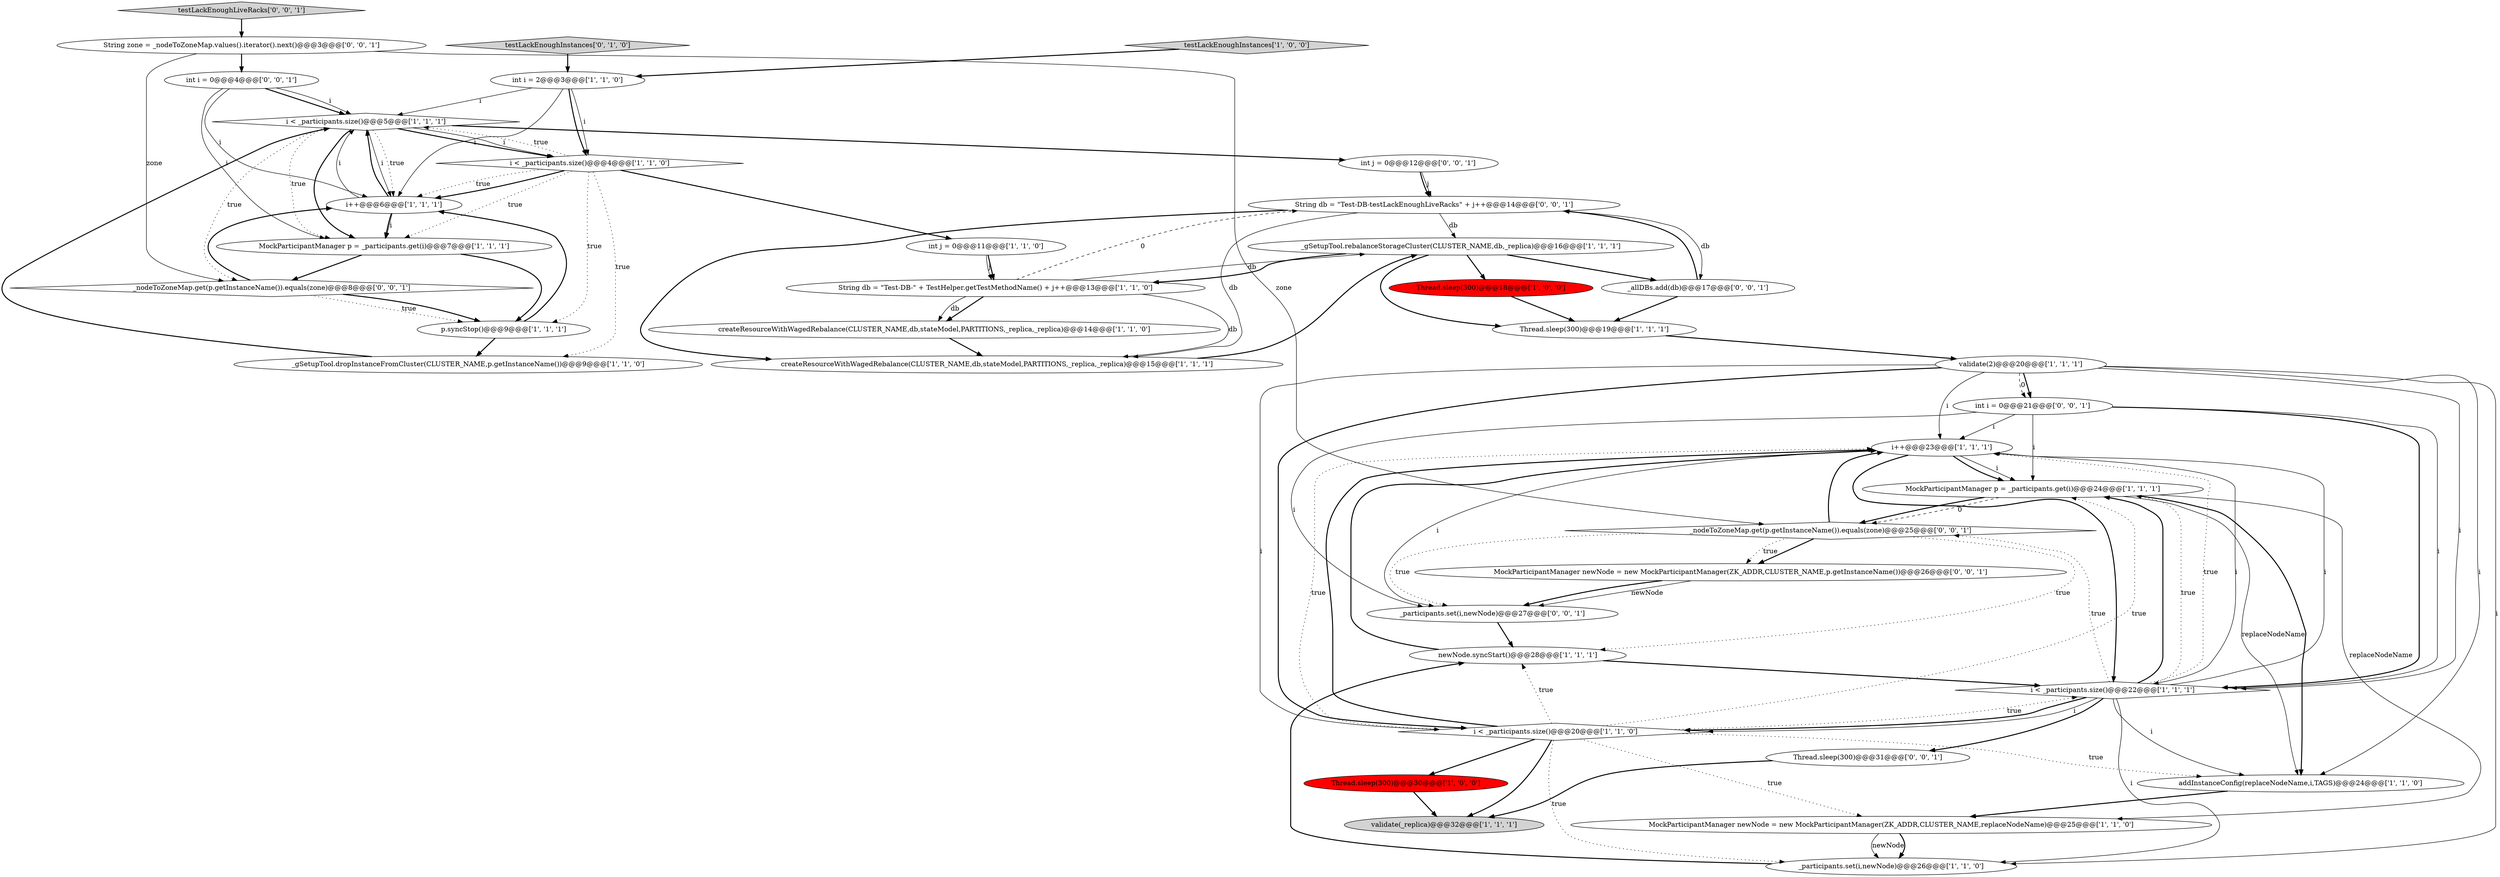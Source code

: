 digraph {
17 [style = filled, label = "i < _participants.size()@@@5@@@['1', '1', '1']", fillcolor = white, shape = diamond image = "AAA0AAABBB1BBB"];
1 [style = filled, label = "validate(_replica)@@@32@@@['1', '1', '1']", fillcolor = lightgray, shape = ellipse image = "AAA0AAABBB1BBB"];
12 [style = filled, label = "_gSetupTool.rebalanceStorageCluster(CLUSTER_NAME,db,_replica)@@@16@@@['1', '1', '1']", fillcolor = white, shape = ellipse image = "AAA0AAABBB1BBB"];
10 [style = filled, label = "createResourceWithWagedRebalance(CLUSTER_NAME,db,stateModel,PARTITIONS,_replica,_replica)@@@14@@@['1', '1', '0']", fillcolor = white, shape = ellipse image = "AAA0AAABBB1BBB"];
8 [style = filled, label = "int j = 0@@@11@@@['1', '1', '0']", fillcolor = white, shape = ellipse image = "AAA0AAABBB1BBB"];
28 [style = filled, label = "int j = 0@@@12@@@['0', '0', '1']", fillcolor = white, shape = ellipse image = "AAA0AAABBB3BBB"];
15 [style = filled, label = "Thread.sleep(300)@@@18@@@['1', '0', '0']", fillcolor = red, shape = ellipse image = "AAA1AAABBB1BBB"];
38 [style = filled, label = "_allDBs.add(db)@@@17@@@['0', '0', '1']", fillcolor = white, shape = ellipse image = "AAA0AAABBB3BBB"];
16 [style = filled, label = "Thread.sleep(300)@@@19@@@['1', '1', '1']", fillcolor = white, shape = ellipse image = "AAA0AAABBB1BBB"];
26 [style = filled, label = "testLackEnoughInstances['0', '1', '0']", fillcolor = lightgray, shape = diamond image = "AAA0AAABBB2BBB"];
36 [style = filled, label = "_nodeToZoneMap.get(p.getInstanceName()).equals(zone)@@@25@@@['0', '0', '1']", fillcolor = white, shape = diamond image = "AAA0AAABBB3BBB"];
27 [style = filled, label = "String zone = _nodeToZoneMap.values().iterator().next()@@@3@@@['0', '0', '1']", fillcolor = white, shape = ellipse image = "AAA0AAABBB3BBB"];
5 [style = filled, label = "i++@@@23@@@['1', '1', '1']", fillcolor = white, shape = ellipse image = "AAA0AAABBB1BBB"];
25 [style = filled, label = "MockParticipantManager newNode = new MockParticipantManager(ZK_ADDR,CLUSTER_NAME,replaceNodeName)@@@25@@@['1', '1', '0']", fillcolor = white, shape = ellipse image = "AAA0AAABBB1BBB"];
29 [style = filled, label = "testLackEnoughLiveRacks['0', '0', '1']", fillcolor = lightgray, shape = diamond image = "AAA0AAABBB3BBB"];
7 [style = filled, label = "i++@@@6@@@['1', '1', '1']", fillcolor = white, shape = ellipse image = "AAA0AAABBB1BBB"];
13 [style = filled, label = "String db = \"Test-DB-\" + TestHelper.getTestMethodName() + j++@@@13@@@['1', '1', '0']", fillcolor = white, shape = ellipse image = "AAA0AAABBB1BBB"];
21 [style = filled, label = "MockParticipantManager p = _participants.get(i)@@@24@@@['1', '1', '1']", fillcolor = white, shape = ellipse image = "AAA0AAABBB1BBB"];
9 [style = filled, label = "i < _participants.size()@@@4@@@['1', '1', '0']", fillcolor = white, shape = diamond image = "AAA0AAABBB1BBB"];
18 [style = filled, label = "i < _participants.size()@@@20@@@['1', '1', '0']", fillcolor = white, shape = diamond image = "AAA0AAABBB1BBB"];
24 [style = filled, label = "validate(2)@@@20@@@['1', '1', '1']", fillcolor = white, shape = ellipse image = "AAA0AAABBB1BBB"];
32 [style = filled, label = "int i = 0@@@4@@@['0', '0', '1']", fillcolor = white, shape = ellipse image = "AAA0AAABBB3BBB"];
20 [style = filled, label = "p.syncStop()@@@9@@@['1', '1', '1']", fillcolor = white, shape = ellipse image = "AAA0AAABBB1BBB"];
0 [style = filled, label = "i < _participants.size()@@@22@@@['1', '1', '1']", fillcolor = white, shape = diamond image = "AAA0AAABBB1BBB"];
2 [style = filled, label = "MockParticipantManager p = _participants.get(i)@@@7@@@['1', '1', '1']", fillcolor = white, shape = ellipse image = "AAA0AAABBB1BBB"];
14 [style = filled, label = "addInstanceConfig(replaceNodeName,i,TAGS)@@@24@@@['1', '1', '0']", fillcolor = white, shape = ellipse image = "AAA0AAABBB1BBB"];
11 [style = filled, label = "createResourceWithWagedRebalance(CLUSTER_NAME,db,stateModel,PARTITIONS,_replica,_replica)@@@15@@@['1', '1', '1']", fillcolor = white, shape = ellipse image = "AAA0AAABBB1BBB"];
31 [style = filled, label = "_participants.set(i,newNode)@@@27@@@['0', '0', '1']", fillcolor = white, shape = ellipse image = "AAA0AAABBB3BBB"];
37 [style = filled, label = "Thread.sleep(300)@@@31@@@['0', '0', '1']", fillcolor = white, shape = ellipse image = "AAA0AAABBB3BBB"];
23 [style = filled, label = "newNode.syncStart()@@@28@@@['1', '1', '1']", fillcolor = white, shape = ellipse image = "AAA0AAABBB1BBB"];
33 [style = filled, label = "MockParticipantManager newNode = new MockParticipantManager(ZK_ADDR,CLUSTER_NAME,p.getInstanceName())@@@26@@@['0', '0', '1']", fillcolor = white, shape = ellipse image = "AAA0AAABBB3BBB"];
3 [style = filled, label = "Thread.sleep(300)@@@30@@@['1', '0', '0']", fillcolor = red, shape = ellipse image = "AAA1AAABBB1BBB"];
4 [style = filled, label = "testLackEnoughInstances['1', '0', '0']", fillcolor = lightgray, shape = diamond image = "AAA0AAABBB1BBB"];
34 [style = filled, label = "int i = 0@@@21@@@['0', '0', '1']", fillcolor = white, shape = ellipse image = "AAA0AAABBB3BBB"];
22 [style = filled, label = "int i = 2@@@3@@@['1', '1', '0']", fillcolor = white, shape = ellipse image = "AAA0AAABBB1BBB"];
35 [style = filled, label = "_nodeToZoneMap.get(p.getInstanceName()).equals(zone)@@@8@@@['0', '0', '1']", fillcolor = white, shape = diamond image = "AAA0AAABBB3BBB"];
19 [style = filled, label = "_participants.set(i,newNode)@@@26@@@['1', '1', '0']", fillcolor = white, shape = ellipse image = "AAA0AAABBB1BBB"];
6 [style = filled, label = "_gSetupTool.dropInstanceFromCluster(CLUSTER_NAME,p.getInstanceName())@@@9@@@['1', '1', '0']", fillcolor = white, shape = ellipse image = "AAA0AAABBB1BBB"];
30 [style = filled, label = "String db = \"Test-DB-testLackEnoughLiveRacks\" + j++@@@14@@@['0', '0', '1']", fillcolor = white, shape = ellipse image = "AAA0AAABBB3BBB"];
2->35 [style = bold, label=""];
35->20 [style = dotted, label="true"];
18->3 [style = bold, label=""];
27->32 [style = bold, label=""];
14->25 [style = bold, label=""];
0->5 [style = dotted, label="true"];
0->18 [style = solid, label="i"];
17->9 [style = bold, label=""];
17->35 [style = dotted, label="true"];
24->34 [style = bold, label=""];
25->19 [style = solid, label="newNode"];
17->7 [style = solid, label="i"];
9->7 [style = bold, label=""];
36->33 [style = bold, label=""];
26->22 [style = bold, label=""];
22->9 [style = solid, label="i"];
7->17 [style = solid, label="i"];
30->11 [style = bold, label=""];
12->38 [style = bold, label=""];
5->31 [style = solid, label="i"];
38->30 [style = bold, label=""];
21->36 [style = bold, label=""];
0->21 [style = dotted, label="true"];
5->0 [style = bold, label=""];
25->19 [style = bold, label=""];
17->2 [style = dotted, label="true"];
34->21 [style = solid, label="i"];
35->7 [style = bold, label=""];
10->11 [style = bold, label=""];
18->23 [style = dotted, label="true"];
2->20 [style = bold, label=""];
28->30 [style = bold, label=""];
35->20 [style = bold, label=""];
13->12 [style = solid, label="db"];
37->1 [style = bold, label=""];
22->9 [style = bold, label=""];
24->18 [style = solid, label="i"];
11->12 [style = bold, label=""];
0->21 [style = bold, label=""];
9->8 [style = bold, label=""];
24->18 [style = bold, label=""];
21->36 [style = dashed, label="0"];
36->31 [style = dotted, label="true"];
34->0 [style = bold, label=""];
5->21 [style = bold, label=""];
29->27 [style = bold, label=""];
13->11 [style = solid, label="db"];
17->2 [style = bold, label=""];
24->14 [style = solid, label="i"];
18->1 [style = bold, label=""];
7->2 [style = bold, label=""];
18->0 [style = dotted, label="true"];
18->5 [style = dotted, label="true"];
30->12 [style = solid, label="db"];
20->7 [style = bold, label=""];
4->22 [style = bold, label=""];
32->17 [style = bold, label=""];
24->34 [style = dashed, label="0"];
6->17 [style = bold, label=""];
13->10 [style = bold, label=""];
30->11 [style = solid, label="db"];
21->14 [style = solid, label="replaceNodeName"];
7->17 [style = bold, label=""];
13->10 [style = solid, label="db"];
23->5 [style = bold, label=""];
3->1 [style = bold, label=""];
7->2 [style = solid, label="i"];
16->24 [style = bold, label=""];
38->16 [style = bold, label=""];
18->21 [style = dotted, label="true"];
18->19 [style = dotted, label="true"];
34->0 [style = solid, label="i"];
23->0 [style = bold, label=""];
12->13 [style = bold, label=""];
27->35 [style = solid, label="zone"];
9->20 [style = dotted, label="true"];
0->18 [style = bold, label=""];
36->5 [style = bold, label=""];
9->7 [style = dotted, label="true"];
36->23 [style = dotted, label="true"];
8->13 [style = bold, label=""];
21->14 [style = bold, label=""];
22->17 [style = solid, label="i"];
36->33 [style = dotted, label="true"];
24->0 [style = solid, label="i"];
28->30 [style = solid, label="j"];
31->23 [style = bold, label=""];
0->37 [style = bold, label=""];
18->25 [style = dotted, label="true"];
32->7 [style = solid, label="i"];
9->17 [style = dotted, label="true"];
32->2 [style = solid, label="i"];
5->21 [style = solid, label="i"];
33->31 [style = solid, label="newNode"];
12->15 [style = bold, label=""];
24->5 [style = solid, label="i"];
12->16 [style = bold, label=""];
20->6 [style = bold, label=""];
15->16 [style = bold, label=""];
9->6 [style = dotted, label="true"];
17->9 [style = solid, label="i"];
27->36 [style = solid, label="zone"];
18->14 [style = dotted, label="true"];
0->5 [style = solid, label="i"];
0->36 [style = dotted, label="true"];
0->14 [style = solid, label="i"];
17->28 [style = bold, label=""];
8->13 [style = solid, label="j"];
24->19 [style = solid, label="i"];
32->17 [style = solid, label="i"];
18->5 [style = bold, label=""];
19->23 [style = bold, label=""];
9->2 [style = dotted, label="true"];
5->0 [style = solid, label="i"];
33->31 [style = bold, label=""];
17->7 [style = dotted, label="true"];
0->19 [style = solid, label="i"];
34->5 [style = solid, label="i"];
22->7 [style = solid, label="i"];
21->25 [style = solid, label="replaceNodeName"];
13->30 [style = dashed, label="0"];
34->31 [style = solid, label="i"];
30->38 [style = solid, label="db"];
}
